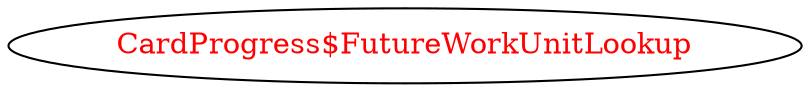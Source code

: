 digraph dependencyGraph {
 concentrate=true;
 ranksep="2.0";
 rankdir="LR"; 
 splines="ortho";
"CardProgress$FutureWorkUnitLookup" [fontcolor="red"];
}